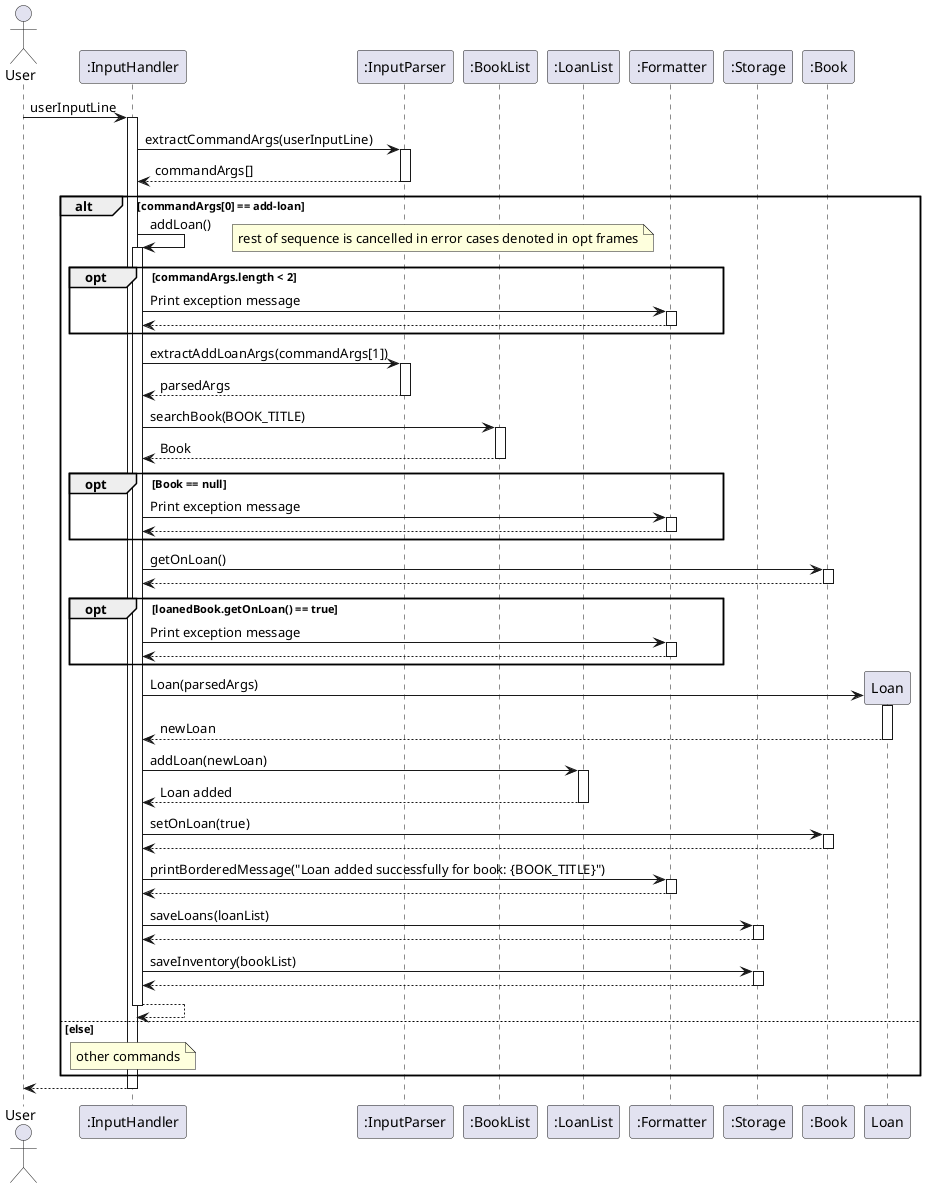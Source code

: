 @startuml
actor User
participant InputHandler as ":InputHandler"
participant InputParser as ":InputParser"
participant BookList as ":BookList"
participant LoanList as ":LoanList"
participant Formatter as ":Formatter"
participant Storage as ":Storage"
participant Book as ":Book"

User -> InputHandler: userInputLine
activate InputHandler

InputHandler -> InputParser: extractCommandArgs(userInputLine)
activate InputParser

InputParser --> InputHandler: commandArgs[]
deactivate InputParser

alt commandArgs[0] == add-loan
    InputHandler -> InputHandler : addLoan()
    activate InputHandler

opt commandArgs.length < 2
    note right
    rest of sequence is cancelled in error cases denoted in opt frames
    end note
    InputHandler -> Formatter: Print exception message
    activate Formatter
    Formatter --> InputHandler
    deactivate Formatter
end
    InputHandler -> InputParser: extractAddLoanArgs(commandArgs[1])
    activate InputParser

    InputParser --> InputHandler: parsedArgs
    deactivate InputParser

    InputHandler -> BookList: searchBook(BOOK_TITLE)
    activate BookList

    BookList --> InputHandler: Book
    deactivate BookList

    opt Book == null
        InputHandler -> Formatter: Print exception message
        activate Formatter

        Formatter --> InputHandler
        deactivate Formatter
    end
        InputHandler -> Book: getOnLoan()
        activate Book

        Book --> InputHandler
        deactivate Book

        opt loanedBook.getOnLoan() == true
            InputHandler -> Formatter: Print exception message
            activate Formatter

            Formatter --> InputHandler
            deactivate Formatter
        end

        InputHandler -> Loan ** : Loan(parsedArgs)
        activate Loan

        Loan --> InputHandler : newLoan
        deactivate Loan


        InputHandler -> LoanList: addLoan(newLoan)
        activate LoanList
        LoanList --> InputHandler: Loan added
        deactivate LoanList

        InputHandler -> Book: setOnLoan(true)
        activate Book

        Book --> InputHandler
        deactivate Book

        InputHandler -> Formatter: printBorderedMessage("Loan added successfully for book: {BOOK_TITLE}")
        activate Formatter

        Formatter --> InputHandler
        deactivate Formatter

        InputHandler -> Storage: saveLoans(loanList)
        activate Storage

        Storage --> InputHandler
        deactivate Storage

        InputHandler -> Storage: saveInventory(bookList)
        activate Storage

        Storage --> InputHandler
        deactivate Storage

InputHandler --> InputHandler
deactivate InputHandler

else else
    note over InputHandler : other commands
end

InputHandler --> User
deactivate InputHandler
@enduml
